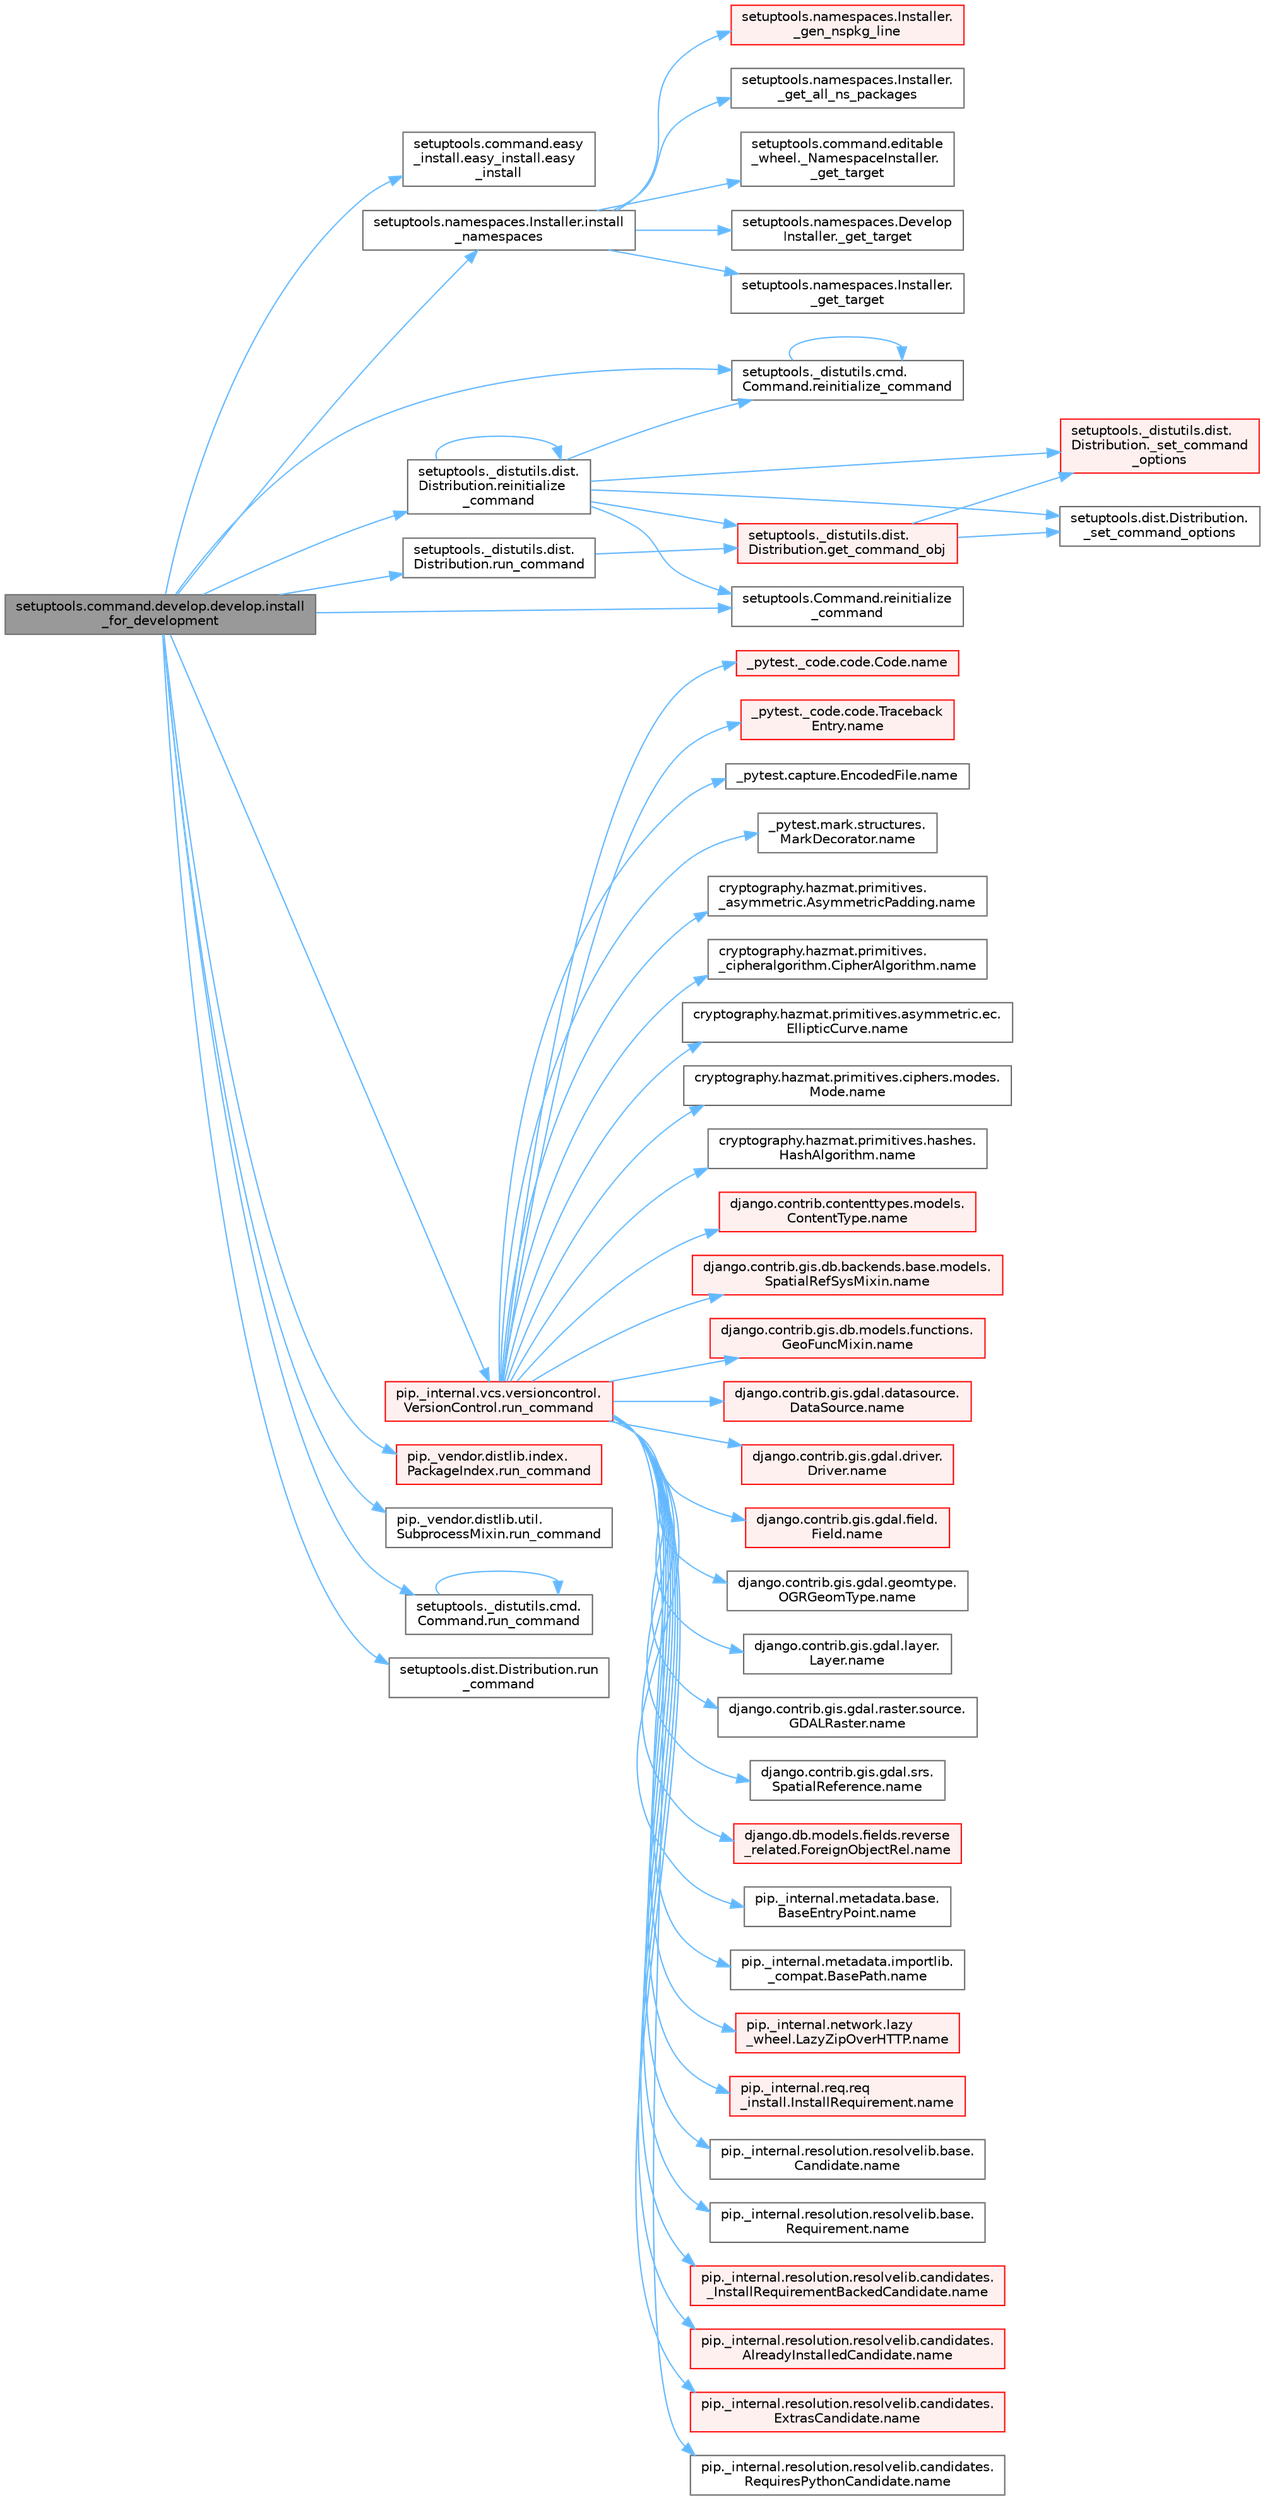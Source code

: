 digraph "setuptools.command.develop.develop.install_for_development"
{
 // LATEX_PDF_SIZE
  bgcolor="transparent";
  edge [fontname=Helvetica,fontsize=10,labelfontname=Helvetica,labelfontsize=10];
  node [fontname=Helvetica,fontsize=10,shape=box,height=0.2,width=0.4];
  rankdir="LR";
  Node1 [id="Node000001",label="setuptools.command.develop.develop.install\l_for_development",height=0.2,width=0.4,color="gray40", fillcolor="grey60", style="filled", fontcolor="black",tooltip=" "];
  Node1 -> Node2 [id="edge1_Node000001_Node000002",color="steelblue1",style="solid",tooltip=" "];
  Node2 [id="Node000002",label="setuptools.command.easy\l_install.easy_install.easy\l_install",height=0.2,width=0.4,color="grey40", fillcolor="white", style="filled",URL="$classsetuptools_1_1command_1_1easy__install_1_1easy__install.html#a5d8266dcdcdeec2c80c569de9755bfc5",tooltip=" "];
  Node1 -> Node3 [id="edge2_Node000001_Node000003",color="steelblue1",style="solid",tooltip=" "];
  Node3 [id="Node000003",label="setuptools.namespaces.Installer.install\l_namespaces",height=0.2,width=0.4,color="grey40", fillcolor="white", style="filled",URL="$classsetuptools_1_1namespaces_1_1_installer.html#ad5a36deffcdb26581c67c03b5044fd6c",tooltip=" "];
  Node3 -> Node4 [id="edge3_Node000003_Node000004",color="steelblue1",style="solid",tooltip=" "];
  Node4 [id="Node000004",label="setuptools.namespaces.Installer.\l_gen_nspkg_line",height=0.2,width=0.4,color="red", fillcolor="#FFF0F0", style="filled",URL="$classsetuptools_1_1namespaces_1_1_installer.html#aa317b46cfb35ed9a061da9331cb68e0a",tooltip=" "];
  Node3 -> Node8 [id="edge4_Node000003_Node000008",color="steelblue1",style="solid",tooltip=" "];
  Node8 [id="Node000008",label="setuptools.namespaces.Installer.\l_get_all_ns_packages",height=0.2,width=0.4,color="grey40", fillcolor="white", style="filled",URL="$classsetuptools_1_1namespaces_1_1_installer.html#a4a724a476749415b947b7e88e0f5d822",tooltip=" "];
  Node3 -> Node9 [id="edge5_Node000003_Node000009",color="steelblue1",style="solid",tooltip=" "];
  Node9 [id="Node000009",label="setuptools.command.editable\l_wheel._NamespaceInstaller.\l_get_target",height=0.2,width=0.4,color="grey40", fillcolor="white", style="filled",URL="$classsetuptools_1_1command_1_1editable__wheel_1_1___namespace_installer.html#aef95a9e672facb8ea17edc26437c2e42",tooltip=" "];
  Node3 -> Node10 [id="edge6_Node000003_Node000010",color="steelblue1",style="solid",tooltip=" "];
  Node10 [id="Node000010",label="setuptools.namespaces.Develop\lInstaller._get_target",height=0.2,width=0.4,color="grey40", fillcolor="white", style="filled",URL="$classsetuptools_1_1namespaces_1_1_develop_installer.html#af7f3089ebecb2efc7df735a596be81d8",tooltip=" "];
  Node3 -> Node11 [id="edge7_Node000003_Node000011",color="steelblue1",style="solid",tooltip=" "];
  Node11 [id="Node000011",label="setuptools.namespaces.Installer.\l_get_target",height=0.2,width=0.4,color="grey40", fillcolor="white", style="filled",URL="$classsetuptools_1_1namespaces_1_1_installer.html#a6d169898f93a8d4b47e9146fe858d278",tooltip=" "];
  Node1 -> Node12 [id="edge8_Node000001_Node000012",color="steelblue1",style="solid",tooltip=" "];
  Node12 [id="Node000012",label="setuptools._distutils.cmd.\lCommand.reinitialize_command",height=0.2,width=0.4,color="grey40", fillcolor="white", style="filled",URL="$classsetuptools_1_1__distutils_1_1cmd_1_1_command.html#adb02cdc9d2e99a6cadf3f534b2e4c104",tooltip=" "];
  Node12 -> Node12 [id="edge9_Node000012_Node000012",color="steelblue1",style="solid",tooltip=" "];
  Node1 -> Node13 [id="edge10_Node000001_Node000013",color="steelblue1",style="solid",tooltip=" "];
  Node13 [id="Node000013",label="setuptools._distutils.dist.\lDistribution.reinitialize\l_command",height=0.2,width=0.4,color="grey40", fillcolor="white", style="filled",URL="$classsetuptools_1_1__distutils_1_1dist_1_1_distribution.html#af2c7f4e88aef83b7998790901d61690c",tooltip=" "];
  Node13 -> Node14 [id="edge11_Node000013_Node000014",color="steelblue1",style="solid",tooltip=" "];
  Node14 [id="Node000014",label="setuptools._distutils.dist.\lDistribution._set_command\l_options",height=0.2,width=0.4,color="red", fillcolor="#FFF0F0", style="filled",URL="$classsetuptools_1_1__distutils_1_1dist_1_1_distribution.html#a18f0a5852aea0864878a3ff850317e8e",tooltip=" "];
  Node13 -> Node19 [id="edge12_Node000013_Node000019",color="steelblue1",style="solid",tooltip=" "];
  Node19 [id="Node000019",label="setuptools.dist.Distribution.\l_set_command_options",height=0.2,width=0.4,color="grey40", fillcolor="white", style="filled",URL="$classsetuptools_1_1dist_1_1_distribution.html#a57b1e11e1a51083fc73877872ac0728c",tooltip=" "];
  Node13 -> Node20 [id="edge13_Node000013_Node000020",color="steelblue1",style="solid",tooltip=" "];
  Node20 [id="Node000020",label="setuptools._distutils.dist.\lDistribution.get_command_obj",height=0.2,width=0.4,color="red", fillcolor="#FFF0F0", style="filled",URL="$classsetuptools_1_1__distutils_1_1dist_1_1_distribution.html#a80e8e7bbd4549f6bcfc1203aa0a78690",tooltip=" "];
  Node20 -> Node14 [id="edge14_Node000020_Node000014",color="steelblue1",style="solid",tooltip=" "];
  Node20 -> Node19 [id="edge15_Node000020_Node000019",color="steelblue1",style="solid",tooltip=" "];
  Node13 -> Node12 [id="edge16_Node000013_Node000012",color="steelblue1",style="solid",tooltip=" "];
  Node13 -> Node13 [id="edge17_Node000013_Node000013",color="steelblue1",style="solid",tooltip=" "];
  Node13 -> Node24 [id="edge18_Node000013_Node000024",color="steelblue1",style="solid",tooltip=" "];
  Node24 [id="Node000024",label="setuptools.Command.reinitialize\l_command",height=0.2,width=0.4,color="grey40", fillcolor="white", style="filled",URL="$classsetuptools_1_1_command.html#a9d9c051523abcdd1a31f1b0af60aecbb",tooltip=" "];
  Node1 -> Node24 [id="edge19_Node000001_Node000024",color="steelblue1",style="solid",tooltip=" "];
  Node1 -> Node25 [id="edge20_Node000001_Node000025",color="steelblue1",style="solid",tooltip=" "];
  Node25 [id="Node000025",label="pip._internal.vcs.versioncontrol.\lVersionControl.run_command",height=0.2,width=0.4,color="red", fillcolor="#FFF0F0", style="filled",URL="$classpip_1_1__internal_1_1vcs_1_1versioncontrol_1_1_version_control.html#a7f3113dd29f4badd64da85b03c42c02c",tooltip=" "];
  Node25 -> Node26 [id="edge21_Node000025_Node000026",color="steelblue1",style="solid",tooltip=" "];
  Node26 [id="Node000026",label="_pytest._code.code.Code.name",height=0.2,width=0.4,color="red", fillcolor="#FFF0F0", style="filled",URL="$class__pytest_1_1__code_1_1code_1_1_code.html#a1f3cbc53ca6df4a1bab12183694b6e78",tooltip=" "];
  Node25 -> Node38 [id="edge22_Node000025_Node000038",color="steelblue1",style="solid",tooltip=" "];
  Node38 [id="Node000038",label="_pytest._code.code.Traceback\lEntry.name",height=0.2,width=0.4,color="red", fillcolor="#FFF0F0", style="filled",URL="$class__pytest_1_1__code_1_1code_1_1_traceback_entry.html#a106b95c0753f41669fbfb8ee4c11ad3d",tooltip=" "];
  Node25 -> Node40 [id="edge23_Node000025_Node000040",color="steelblue1",style="solid",tooltip=" "];
  Node40 [id="Node000040",label="_pytest.capture.EncodedFile.name",height=0.2,width=0.4,color="grey40", fillcolor="white", style="filled",URL="$class__pytest_1_1capture_1_1_encoded_file.html#a738c73b5de21c7261d9e51f71e4f0397",tooltip=" "];
  Node25 -> Node41 [id="edge24_Node000025_Node000041",color="steelblue1",style="solid",tooltip=" "];
  Node41 [id="Node000041",label="_pytest.mark.structures.\lMarkDecorator.name",height=0.2,width=0.4,color="grey40", fillcolor="white", style="filled",URL="$class__pytest_1_1mark_1_1structures_1_1_mark_decorator.html#ae8f66760cda125450e0e3bd38689c72f",tooltip=" "];
  Node25 -> Node42 [id="edge25_Node000025_Node000042",color="steelblue1",style="solid",tooltip=" "];
  Node42 [id="Node000042",label="cryptography.hazmat.primitives.\l_asymmetric.AsymmetricPadding.name",height=0.2,width=0.4,color="grey40", fillcolor="white", style="filled",URL="$classcryptography_1_1hazmat_1_1primitives_1_1__asymmetric_1_1_asymmetric_padding.html#a8f72e8284cb336861a873ed5ce0e39b5",tooltip=" "];
  Node25 -> Node43 [id="edge26_Node000025_Node000043",color="steelblue1",style="solid",tooltip=" "];
  Node43 [id="Node000043",label="cryptography.hazmat.primitives.\l_cipheralgorithm.CipherAlgorithm.name",height=0.2,width=0.4,color="grey40", fillcolor="white", style="filled",URL="$classcryptography_1_1hazmat_1_1primitives_1_1__cipheralgorithm_1_1_cipher_algorithm.html#a50567a5c3388450ab7aa883ab34a1ac7",tooltip=" "];
  Node25 -> Node44 [id="edge27_Node000025_Node000044",color="steelblue1",style="solid",tooltip=" "];
  Node44 [id="Node000044",label="cryptography.hazmat.primitives.asymmetric.ec.\lEllipticCurve.name",height=0.2,width=0.4,color="grey40", fillcolor="white", style="filled",URL="$classcryptography_1_1hazmat_1_1primitives_1_1asymmetric_1_1ec_1_1_elliptic_curve.html#a2775c4e945309a6c7ea33dace1698a60",tooltip=" "];
  Node25 -> Node45 [id="edge28_Node000025_Node000045",color="steelblue1",style="solid",tooltip=" "];
  Node45 [id="Node000045",label="cryptography.hazmat.primitives.ciphers.modes.\lMode.name",height=0.2,width=0.4,color="grey40", fillcolor="white", style="filled",URL="$classcryptography_1_1hazmat_1_1primitives_1_1ciphers_1_1modes_1_1_mode.html#a99d93fd1370a2abbb5bb5cffbd5ff0f7",tooltip=" "];
  Node25 -> Node46 [id="edge29_Node000025_Node000046",color="steelblue1",style="solid",tooltip=" "];
  Node46 [id="Node000046",label="cryptography.hazmat.primitives.hashes.\lHashAlgorithm.name",height=0.2,width=0.4,color="grey40", fillcolor="white", style="filled",URL="$classcryptography_1_1hazmat_1_1primitives_1_1hashes_1_1_hash_algorithm.html#a42c7e1582d9b46a015774af9e5cbbb0b",tooltip=" "];
  Node25 -> Node47 [id="edge30_Node000025_Node000047",color="steelblue1",style="solid",tooltip=" "];
  Node47 [id="Node000047",label="django.contrib.contenttypes.models.\lContentType.name",height=0.2,width=0.4,color="red", fillcolor="#FFF0F0", style="filled",URL="$classdjango_1_1contrib_1_1contenttypes_1_1models_1_1_content_type.html#a305b62f56597bb2e4823dcf5e6ccdcf8",tooltip=" "];
  Node25 -> Node49 [id="edge31_Node000025_Node000049",color="steelblue1",style="solid",tooltip=" "];
  Node49 [id="Node000049",label="django.contrib.gis.db.backends.base.models.\lSpatialRefSysMixin.name",height=0.2,width=0.4,color="red", fillcolor="#FFF0F0", style="filled",URL="$classdjango_1_1contrib_1_1gis_1_1db_1_1backends_1_1base_1_1models_1_1_spatial_ref_sys_mixin.html#a56fe36e786b49160249395f453dd1cab",tooltip=" "];
  Node25 -> Node79 [id="edge32_Node000025_Node000079",color="steelblue1",style="solid",tooltip=" "];
  Node79 [id="Node000079",label="django.contrib.gis.db.models.functions.\lGeoFuncMixin.name",height=0.2,width=0.4,color="red", fillcolor="#FFF0F0", style="filled",URL="$classdjango_1_1contrib_1_1gis_1_1db_1_1models_1_1functions_1_1_geo_func_mixin.html#adeeb6b2c9db337396468712e919af622",tooltip=" "];
  Node25 -> Node80 [id="edge33_Node000025_Node000080",color="steelblue1",style="solid",tooltip=" "];
  Node80 [id="Node000080",label="django.contrib.gis.gdal.datasource.\lDataSource.name",height=0.2,width=0.4,color="red", fillcolor="#FFF0F0", style="filled",URL="$classdjango_1_1contrib_1_1gis_1_1gdal_1_1datasource_1_1_data_source.html#aaa98728c7ef6f4d96c689550e8af3ed5",tooltip=" "];
  Node25 -> Node94 [id="edge34_Node000025_Node000094",color="steelblue1",style="solid",tooltip=" "];
  Node94 [id="Node000094",label="django.contrib.gis.gdal.driver.\lDriver.name",height=0.2,width=0.4,color="red", fillcolor="#FFF0F0", style="filled",URL="$classdjango_1_1contrib_1_1gis_1_1gdal_1_1driver_1_1_driver.html#aaa5d4d1b9fd762839db84d1e56e36b7f",tooltip=" "];
  Node25 -> Node95 [id="edge35_Node000025_Node000095",color="steelblue1",style="solid",tooltip=" "];
  Node95 [id="Node000095",label="django.contrib.gis.gdal.field.\lField.name",height=0.2,width=0.4,color="red", fillcolor="#FFF0F0", style="filled",URL="$classdjango_1_1contrib_1_1gis_1_1gdal_1_1field_1_1_field.html#a28a3b0af5006d5abf34d5b1497011368",tooltip=" "];
  Node25 -> Node96 [id="edge36_Node000025_Node000096",color="steelblue1",style="solid",tooltip=" "];
  Node96 [id="Node000096",label="django.contrib.gis.gdal.geomtype.\lOGRGeomType.name",height=0.2,width=0.4,color="grey40", fillcolor="white", style="filled",URL="$classdjango_1_1contrib_1_1gis_1_1gdal_1_1geomtype_1_1_o_g_r_geom_type.html#a719b3100682ab8df79fd8a2484163b8e",tooltip=" "];
  Node25 -> Node97 [id="edge37_Node000025_Node000097",color="steelblue1",style="solid",tooltip=" "];
  Node97 [id="Node000097",label="django.contrib.gis.gdal.layer.\lLayer.name",height=0.2,width=0.4,color="grey40", fillcolor="white", style="filled",URL="$classdjango_1_1contrib_1_1gis_1_1gdal_1_1layer_1_1_layer.html#a53791d8e2fe8b1ca86b426a625e7d66c",tooltip=" "];
  Node25 -> Node98 [id="edge38_Node000025_Node000098",color="steelblue1",style="solid",tooltip=" "];
  Node98 [id="Node000098",label="django.contrib.gis.gdal.raster.source.\lGDALRaster.name",height=0.2,width=0.4,color="grey40", fillcolor="white", style="filled",URL="$classdjango_1_1contrib_1_1gis_1_1gdal_1_1raster_1_1source_1_1_g_d_a_l_raster.html#a6cca2a8eca0ab4ff2e89f0f0cce590d1",tooltip=" "];
  Node25 -> Node99 [id="edge39_Node000025_Node000099",color="steelblue1",style="solid",tooltip=" "];
  Node99 [id="Node000099",label="django.contrib.gis.gdal.srs.\lSpatialReference.name",height=0.2,width=0.4,color="grey40", fillcolor="white", style="filled",URL="$classdjango_1_1contrib_1_1gis_1_1gdal_1_1srs_1_1_spatial_reference.html#ac2c9d37b41ae1a91ca63a7046590d603",tooltip=" "];
  Node25 -> Node100 [id="edge40_Node000025_Node000100",color="steelblue1",style="solid",tooltip=" "];
  Node100 [id="Node000100",label="django.db.models.fields.reverse\l_related.ForeignObjectRel.name",height=0.2,width=0.4,color="red", fillcolor="#FFF0F0", style="filled",URL="$classdjango_1_1db_1_1models_1_1fields_1_1reverse__related_1_1_foreign_object_rel.html#a5c0c2387142987d2c9582e677e90b5d7",tooltip=" "];
  Node25 -> Node413 [id="edge41_Node000025_Node000413",color="steelblue1",style="solid",tooltip=" "];
  Node413 [id="Node000413",label="pip._internal.metadata.base.\lBaseEntryPoint.name",height=0.2,width=0.4,color="grey40", fillcolor="white", style="filled",URL="$classpip_1_1__internal_1_1metadata_1_1base_1_1_base_entry_point.html#acd0c7299966258aeb0876da26520233d",tooltip=" "];
  Node25 -> Node414 [id="edge42_Node000025_Node000414",color="steelblue1",style="solid",tooltip=" "];
  Node414 [id="Node000414",label="pip._internal.metadata.importlib.\l_compat.BasePath.name",height=0.2,width=0.4,color="grey40", fillcolor="white", style="filled",URL="$classpip_1_1__internal_1_1metadata_1_1importlib_1_1__compat_1_1_base_path.html#aa5b4e00be6be00e1bd599909ae50bc00",tooltip=" "];
  Node25 -> Node415 [id="edge43_Node000025_Node000415",color="steelblue1",style="solid",tooltip=" "];
  Node415 [id="Node000415",label="pip._internal.network.lazy\l_wheel.LazyZipOverHTTP.name",height=0.2,width=0.4,color="red", fillcolor="#FFF0F0", style="filled",URL="$classpip_1_1__internal_1_1network_1_1lazy__wheel_1_1_lazy_zip_over_h_t_t_p.html#a59403bb703d375caa6c1dda7573257a1",tooltip=" "];
  Node25 -> Node416 [id="edge44_Node000025_Node000416",color="steelblue1",style="solid",tooltip=" "];
  Node416 [id="Node000416",label="pip._internal.req.req\l_install.InstallRequirement.name",height=0.2,width=0.4,color="red", fillcolor="#FFF0F0", style="filled",URL="$classpip_1_1__internal_1_1req_1_1req__install_1_1_install_requirement.html#a6b019e16ae98576ae64c68e0f5824e34",tooltip=" "];
  Node25 -> Node424 [id="edge45_Node000025_Node000424",color="steelblue1",style="solid",tooltip=" "];
  Node424 [id="Node000424",label="pip._internal.resolution.resolvelib.base.\lCandidate.name",height=0.2,width=0.4,color="grey40", fillcolor="white", style="filled",URL="$classpip_1_1__internal_1_1resolution_1_1resolvelib_1_1base_1_1_candidate.html#a7000e68e912182072a011f9df0c142ee",tooltip=" "];
  Node25 -> Node425 [id="edge46_Node000025_Node000425",color="steelblue1",style="solid",tooltip=" "];
  Node425 [id="Node000425",label="pip._internal.resolution.resolvelib.base.\lRequirement.name",height=0.2,width=0.4,color="grey40", fillcolor="white", style="filled",URL="$classpip_1_1__internal_1_1resolution_1_1resolvelib_1_1base_1_1_requirement.html#a013752876d4b3521f3a087987b443d90",tooltip=" "];
  Node25 -> Node426 [id="edge47_Node000025_Node000426",color="steelblue1",style="solid",tooltip=" "];
  Node426 [id="Node000426",label="pip._internal.resolution.resolvelib.candidates.\l_InstallRequirementBackedCandidate.name",height=0.2,width=0.4,color="red", fillcolor="#FFF0F0", style="filled",URL="$classpip_1_1__internal_1_1resolution_1_1resolvelib_1_1candidates_1_1___install_requirement_backed_candidate.html#a1538a825241b855a4abf51d6bf616cde",tooltip=" "];
  Node25 -> Node510 [id="edge48_Node000025_Node000510",color="steelblue1",style="solid",tooltip=" "];
  Node510 [id="Node000510",label="pip._internal.resolution.resolvelib.candidates.\lAlreadyInstalledCandidate.name",height=0.2,width=0.4,color="red", fillcolor="#FFF0F0", style="filled",URL="$classpip_1_1__internal_1_1resolution_1_1resolvelib_1_1candidates_1_1_already_installed_candidate.html#a0f4ae3f092daa140dc8bda04e8d0f2d0",tooltip=" "];
  Node25 -> Node511 [id="edge49_Node000025_Node000511",color="steelblue1",style="solid",tooltip=" "];
  Node511 [id="Node000511",label="pip._internal.resolution.resolvelib.candidates.\lExtrasCandidate.name",height=0.2,width=0.4,color="red", fillcolor="#FFF0F0", style="filled",URL="$classpip_1_1__internal_1_1resolution_1_1resolvelib_1_1candidates_1_1_extras_candidate.html#a6e13b1ab724cd7af8b22cadb37352b31",tooltip=" "];
  Node25 -> Node549 [id="edge50_Node000025_Node000549",color="steelblue1",style="solid",tooltip=" "];
  Node549 [id="Node000549",label="pip._internal.resolution.resolvelib.candidates.\lRequiresPythonCandidate.name",height=0.2,width=0.4,color="grey40", fillcolor="white", style="filled",URL="$classpip_1_1__internal_1_1resolution_1_1resolvelib_1_1candidates_1_1_requires_python_candidate.html#aeff13058676b07d1b67feed53749d838",tooltip=" "];
  Node1 -> Node4380 [id="edge51_Node000001_Node004380",color="steelblue1",style="solid",tooltip=" "];
  Node4380 [id="Node004380",label="pip._vendor.distlib.index.\lPackageIndex.run_command",height=0.2,width=0.4,color="red", fillcolor="#FFF0F0", style="filled",URL="$classpip_1_1__vendor_1_1distlib_1_1index_1_1_package_index.html#acd7bac9eea76a4f817fcadc41b2c9892",tooltip=" "];
  Node1 -> Node4381 [id="edge52_Node000001_Node004381",color="steelblue1",style="solid",tooltip=" "];
  Node4381 [id="Node004381",label="pip._vendor.distlib.util.\lSubprocessMixin.run_command",height=0.2,width=0.4,color="grey40", fillcolor="white", style="filled",URL="$classpip_1_1__vendor_1_1distlib_1_1util_1_1_subprocess_mixin.html#a67b639c1839416a8a0e96ca282d92002",tooltip=" "];
  Node1 -> Node4382 [id="edge53_Node000001_Node004382",color="steelblue1",style="solid",tooltip=" "];
  Node4382 [id="Node004382",label="setuptools._distutils.cmd.\lCommand.run_command",height=0.2,width=0.4,color="grey40", fillcolor="white", style="filled",URL="$classsetuptools_1_1__distutils_1_1cmd_1_1_command.html#a4563751ee7f1d9e8fab0309f53ba8296",tooltip=" "];
  Node4382 -> Node4382 [id="edge54_Node004382_Node004382",color="steelblue1",style="solid",tooltip=" "];
  Node1 -> Node4383 [id="edge55_Node000001_Node004383",color="steelblue1",style="solid",tooltip=" "];
  Node4383 [id="Node004383",label="setuptools._distutils.dist.\lDistribution.run_command",height=0.2,width=0.4,color="grey40", fillcolor="white", style="filled",URL="$classsetuptools_1_1__distutils_1_1dist_1_1_distribution.html#af88f5c28eb0069f7f38d97a6ec0b6aa3",tooltip=" "];
  Node4383 -> Node20 [id="edge56_Node004383_Node000020",color="steelblue1",style="solid",tooltip=" "];
  Node1 -> Node4384 [id="edge57_Node000001_Node004384",color="steelblue1",style="solid",tooltip=" "];
  Node4384 [id="Node004384",label="setuptools.dist.Distribution.run\l_command",height=0.2,width=0.4,color="grey40", fillcolor="white", style="filled",URL="$classsetuptools_1_1dist_1_1_distribution.html#ada44d31a730845b467a60aa9fb177bd0",tooltip=" "];
}
